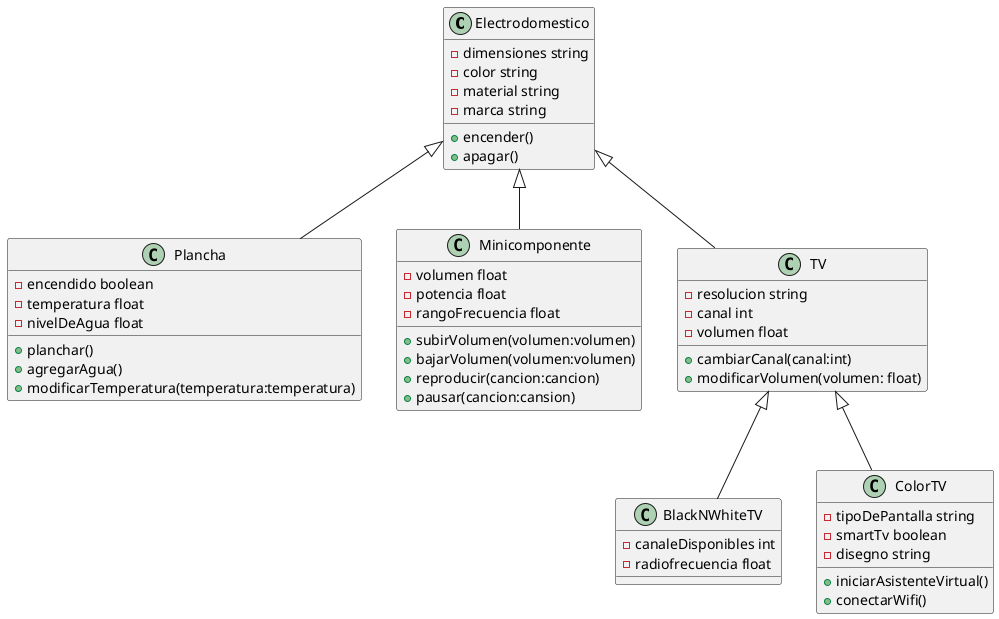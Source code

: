 @startuml
class Electrodomestico{
-dimensiones string
-color string
-material string
-marca string
+encender()
+apagar()
}
class Plancha extends Electrodomestico{
-encendido boolean
-temperatura float
-nivelDeAgua float
+planchar()
+agregarAgua()
+modificarTemperatura(temperatura:temperatura)
}

class Minicomponente extends Electrodomestico{
-volumen float
-potencia float
-rangoFrecuencia float
+subirVolumen(volumen:volumen)
+bajarVolumen(volumen:volumen)
+reproducir(cancion:cancion)
+pausar(cancion:cansion)
}
class TV extends Electrodomestico{
-resolucion string
-canal int
-volumen float
+cambiarCanal(canal:int)
+modificarVolumen(volumen: float)
}
class BlackNWhiteTV extends TV{
-canaleDisponibles int
-radiofrecuencia float
}
class ColorTV extends TV{
-tipoDePantalla string
-smartTv boolean
-disegno string
+iniciarAsistenteVirtual()
+conectarWifi()
}
@enduml
